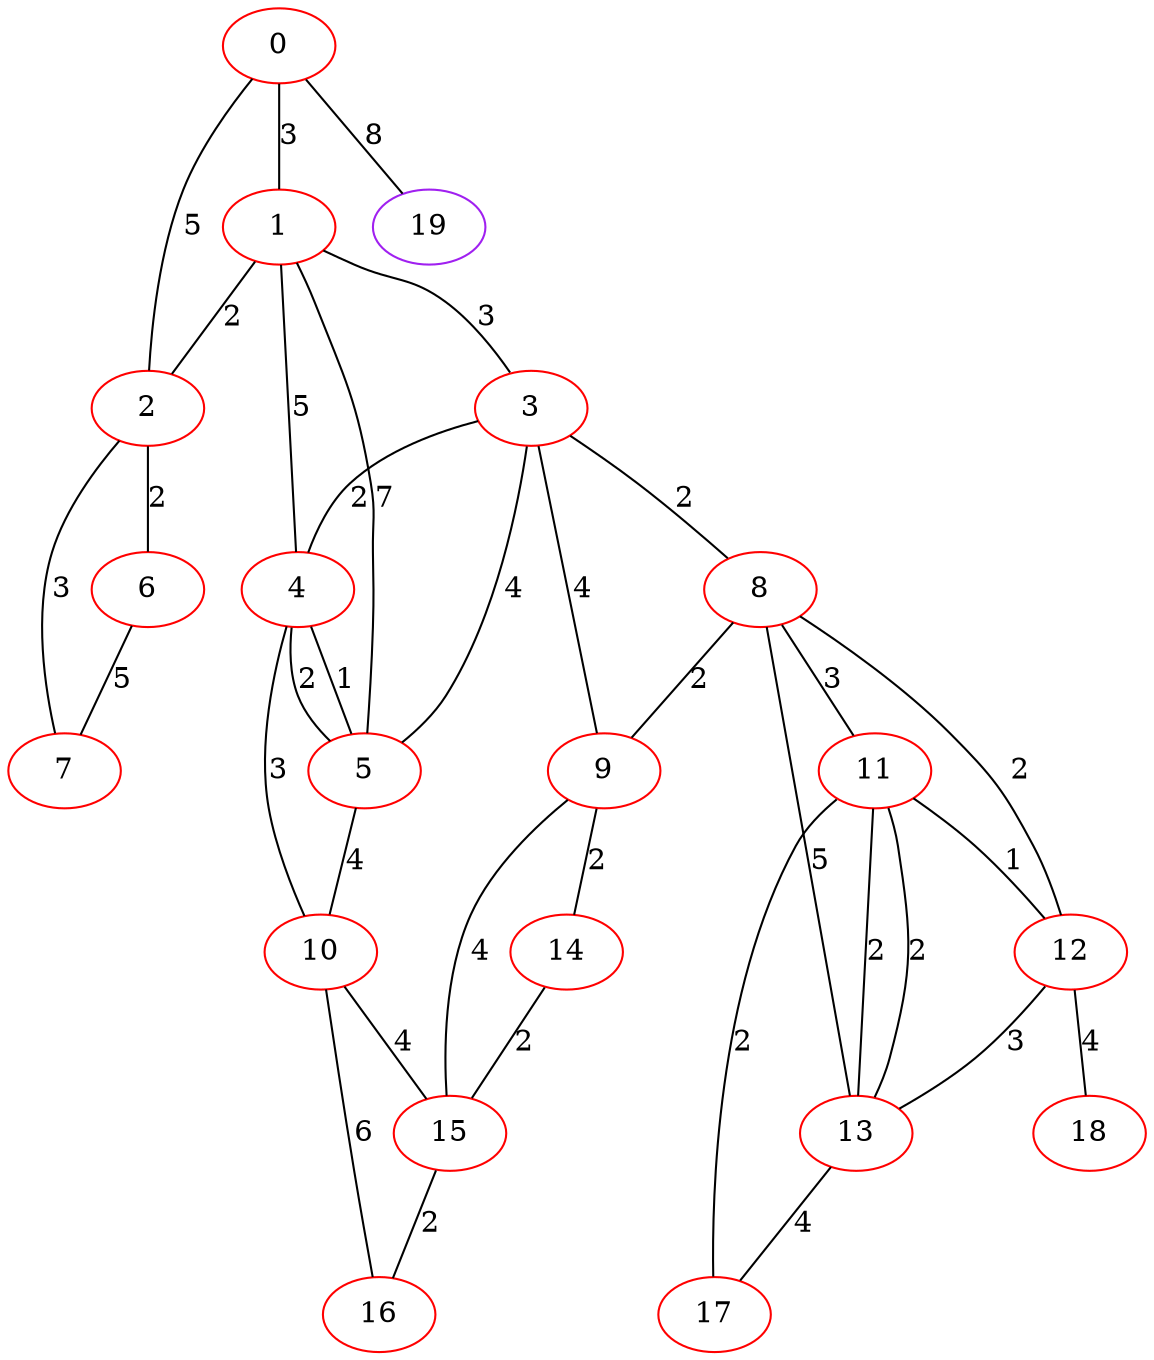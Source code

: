 graph "" {
0 [color=red, weight=1];
1 [color=red, weight=1];
2 [color=red, weight=1];
3 [color=red, weight=1];
4 [color=red, weight=1];
5 [color=red, weight=1];
6 [color=red, weight=1];
7 [color=red, weight=1];
8 [color=red, weight=1];
9 [color=red, weight=1];
10 [color=red, weight=1];
11 [color=red, weight=1];
12 [color=red, weight=1];
13 [color=red, weight=1];
14 [color=red, weight=1];
15 [color=red, weight=1];
16 [color=red, weight=1];
17 [color=red, weight=1];
18 [color=red, weight=1];
19 [color=purple, weight=4];
0 -- 1  [key=0, label=3];
0 -- 2  [key=0, label=5];
0 -- 19  [key=0, label=8];
1 -- 2  [key=0, label=2];
1 -- 3  [key=0, label=3];
1 -- 4  [key=0, label=5];
1 -- 5  [key=0, label=7];
2 -- 6  [key=0, label=2];
2 -- 7  [key=0, label=3];
3 -- 8  [key=0, label=2];
3 -- 4  [key=0, label=2];
3 -- 5  [key=0, label=4];
3 -- 9  [key=0, label=4];
4 -- 10  [key=0, label=3];
4 -- 5  [key=0, label=2];
4 -- 5  [key=1, label=1];
5 -- 10  [key=0, label=4];
6 -- 7  [key=0, label=5];
8 -- 9  [key=0, label=2];
8 -- 11  [key=0, label=3];
8 -- 12  [key=0, label=2];
8 -- 13  [key=0, label=5];
9 -- 14  [key=0, label=2];
9 -- 15  [key=0, label=4];
10 -- 16  [key=0, label=6];
10 -- 15  [key=0, label=4];
11 -- 17  [key=0, label=2];
11 -- 12  [key=0, label=1];
11 -- 13  [key=0, label=2];
11 -- 13  [key=1, label=2];
12 -- 18  [key=0, label=4];
12 -- 13  [key=0, label=3];
13 -- 17  [key=0, label=4];
14 -- 15  [key=0, label=2];
15 -- 16  [key=0, label=2];
}
